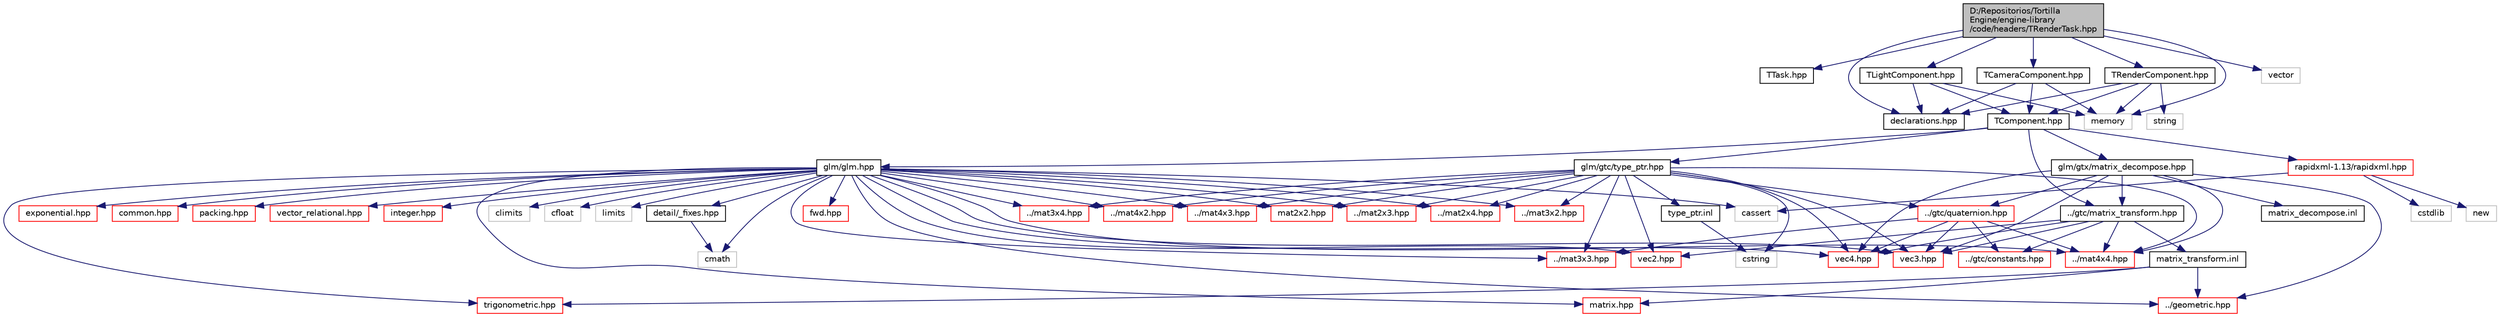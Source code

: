 digraph "D:/Repositorios/TortillaEngine/engine-library/code/headers/TRenderTask.hpp"
{
 // LATEX_PDF_SIZE
  edge [fontname="Helvetica",fontsize="10",labelfontname="Helvetica",labelfontsize="10"];
  node [fontname="Helvetica",fontsize="10",shape=record];
  Node1 [label="D:/Repositorios/Tortilla\lEngine/engine-library\l/code/headers/TRenderTask.hpp",height=0.2,width=0.4,color="black", fillcolor="grey75", style="filled", fontcolor="black",tooltip=" "];
  Node1 -> Node2 [color="midnightblue",fontsize="10",style="solid",fontname="Helvetica"];
  Node2 [label="TTask.hpp",height=0.2,width=0.4,color="black", fillcolor="white", style="filled",URL="$_t_task_8hpp.html",tooltip=" "];
  Node1 -> Node3 [color="midnightblue",fontsize="10",style="solid",fontname="Helvetica"];
  Node3 [label="declarations.hpp",height=0.2,width=0.4,color="black", fillcolor="white", style="filled",URL="$declarations_8hpp.html",tooltip=" "];
  Node1 -> Node4 [color="midnightblue",fontsize="10",style="solid",fontname="Helvetica"];
  Node4 [label="TRenderComponent.hpp",height=0.2,width=0.4,color="black", fillcolor="white", style="filled",URL="$_t_render_component_8hpp.html",tooltip=" "];
  Node4 -> Node3 [color="midnightblue",fontsize="10",style="solid",fontname="Helvetica"];
  Node4 -> Node5 [color="midnightblue",fontsize="10",style="solid",fontname="Helvetica"];
  Node5 [label="TComponent.hpp",height=0.2,width=0.4,color="black", fillcolor="white", style="filled",URL="$_t_component_8hpp.html",tooltip=" "];
  Node5 -> Node6 [color="midnightblue",fontsize="10",style="solid",fontname="Helvetica"];
  Node6 [label="glm/glm.hpp",height=0.2,width=0.4,color="black", fillcolor="white", style="filled",URL="$glm_8hpp.html",tooltip=" "];
  Node6 -> Node7 [color="midnightblue",fontsize="10",style="solid",fontname="Helvetica"];
  Node7 [label="detail/_fixes.hpp",height=0.2,width=0.4,color="black", fillcolor="white", style="filled",URL="$__fixes_8hpp.html",tooltip=" "];
  Node7 -> Node8 [color="midnightblue",fontsize="10",style="solid",fontname="Helvetica"];
  Node8 [label="cmath",height=0.2,width=0.4,color="grey75", fillcolor="white", style="filled",tooltip=" "];
  Node6 -> Node8 [color="midnightblue",fontsize="10",style="solid",fontname="Helvetica"];
  Node6 -> Node9 [color="midnightblue",fontsize="10",style="solid",fontname="Helvetica"];
  Node9 [label="climits",height=0.2,width=0.4,color="grey75", fillcolor="white", style="filled",tooltip=" "];
  Node6 -> Node10 [color="midnightblue",fontsize="10",style="solid",fontname="Helvetica"];
  Node10 [label="cfloat",height=0.2,width=0.4,color="grey75", fillcolor="white", style="filled",tooltip=" "];
  Node6 -> Node11 [color="midnightblue",fontsize="10",style="solid",fontname="Helvetica"];
  Node11 [label="limits",height=0.2,width=0.4,color="grey75", fillcolor="white", style="filled",tooltip=" "];
  Node6 -> Node12 [color="midnightblue",fontsize="10",style="solid",fontname="Helvetica"];
  Node12 [label="cassert",height=0.2,width=0.4,color="grey75", fillcolor="white", style="filled",tooltip=" "];
  Node6 -> Node13 [color="midnightblue",fontsize="10",style="solid",fontname="Helvetica"];
  Node13 [label="fwd.hpp",height=0.2,width=0.4,color="red", fillcolor="white", style="filled",URL="$fwd_8hpp.html",tooltip=" "];
  Node6 -> Node22 [color="midnightblue",fontsize="10",style="solid",fontname="Helvetica"];
  Node22 [label="vec2.hpp",height=0.2,width=0.4,color="red", fillcolor="white", style="filled",URL="$vec2_8hpp.html",tooltip=" "];
  Node6 -> Node25 [color="midnightblue",fontsize="10",style="solid",fontname="Helvetica"];
  Node25 [label="vec3.hpp",height=0.2,width=0.4,color="red", fillcolor="white", style="filled",URL="$vec3_8hpp.html",tooltip=" "];
  Node6 -> Node28 [color="midnightblue",fontsize="10",style="solid",fontname="Helvetica"];
  Node28 [label="vec4.hpp",height=0.2,width=0.4,color="red", fillcolor="white", style="filled",URL="$vec4_8hpp.html",tooltip=" "];
  Node6 -> Node31 [color="midnightblue",fontsize="10",style="solid",fontname="Helvetica"];
  Node31 [label="mat2x2.hpp",height=0.2,width=0.4,color="red", fillcolor="white", style="filled",URL="$mat2x2_8hpp.html",tooltip=" "];
  Node6 -> Node35 [color="midnightblue",fontsize="10",style="solid",fontname="Helvetica"];
  Node35 [label="../mat2x3.hpp",height=0.2,width=0.4,color="red", fillcolor="white", style="filled",URL="$mat2x3_8hpp.html",tooltip=" "];
  Node6 -> Node38 [color="midnightblue",fontsize="10",style="solid",fontname="Helvetica"];
  Node38 [label="../mat2x4.hpp",height=0.2,width=0.4,color="red", fillcolor="white", style="filled",URL="$mat2x4_8hpp.html",tooltip=" "];
  Node6 -> Node41 [color="midnightblue",fontsize="10",style="solid",fontname="Helvetica"];
  Node41 [label="../mat3x2.hpp",height=0.2,width=0.4,color="red", fillcolor="white", style="filled",URL="$mat3x2_8hpp.html",tooltip=" "];
  Node6 -> Node44 [color="midnightblue",fontsize="10",style="solid",fontname="Helvetica"];
  Node44 [label="../mat3x3.hpp",height=0.2,width=0.4,color="red", fillcolor="white", style="filled",URL="$mat3x3_8hpp.html",tooltip=" "];
  Node6 -> Node47 [color="midnightblue",fontsize="10",style="solid",fontname="Helvetica"];
  Node47 [label="../mat3x4.hpp",height=0.2,width=0.4,color="red", fillcolor="white", style="filled",URL="$mat3x4_8hpp.html",tooltip=" "];
  Node6 -> Node50 [color="midnightblue",fontsize="10",style="solid",fontname="Helvetica"];
  Node50 [label="../mat4x2.hpp",height=0.2,width=0.4,color="red", fillcolor="white", style="filled",URL="$mat4x2_8hpp.html",tooltip=" "];
  Node6 -> Node53 [color="midnightblue",fontsize="10",style="solid",fontname="Helvetica"];
  Node53 [label="../mat4x3.hpp",height=0.2,width=0.4,color="red", fillcolor="white", style="filled",URL="$mat4x3_8hpp.html",tooltip=" "];
  Node6 -> Node56 [color="midnightblue",fontsize="10",style="solid",fontname="Helvetica"];
  Node56 [label="../mat4x4.hpp",height=0.2,width=0.4,color="red", fillcolor="white", style="filled",URL="$mat4x4_8hpp.html",tooltip=" "];
  Node6 -> Node72 [color="midnightblue",fontsize="10",style="solid",fontname="Helvetica"];
  Node72 [label="trigonometric.hpp",height=0.2,width=0.4,color="red", fillcolor="white", style="filled",URL="$trigonometric_8hpp.html",tooltip=" "];
  Node6 -> Node75 [color="midnightblue",fontsize="10",style="solid",fontname="Helvetica"];
  Node75 [label="exponential.hpp",height=0.2,width=0.4,color="red", fillcolor="white", style="filled",URL="$exponential_8hpp.html",tooltip=" "];
  Node6 -> Node76 [color="midnightblue",fontsize="10",style="solid",fontname="Helvetica"];
  Node76 [label="common.hpp",height=0.2,width=0.4,color="red", fillcolor="white", style="filled",URL="$common_8hpp.html",tooltip=" "];
  Node6 -> Node77 [color="midnightblue",fontsize="10",style="solid",fontname="Helvetica"];
  Node77 [label="packing.hpp",height=0.2,width=0.4,color="red", fillcolor="white", style="filled",URL="$packing_8hpp.html",tooltip=" "];
  Node6 -> Node60 [color="midnightblue",fontsize="10",style="solid",fontname="Helvetica"];
  Node60 [label="../geometric.hpp",height=0.2,width=0.4,color="red", fillcolor="white", style="filled",URL="$geometric_8hpp.html",tooltip=" "];
  Node6 -> Node82 [color="midnightblue",fontsize="10",style="solid",fontname="Helvetica"];
  Node82 [label="matrix.hpp",height=0.2,width=0.4,color="red", fillcolor="white", style="filled",URL="$matrix_8hpp.html",tooltip=" "];
  Node6 -> Node83 [color="midnightblue",fontsize="10",style="solid",fontname="Helvetica"];
  Node83 [label="vector_relational.hpp",height=0.2,width=0.4,color="red", fillcolor="white", style="filled",URL="$vector__relational_8hpp.html",tooltip=" "];
  Node6 -> Node84 [color="midnightblue",fontsize="10",style="solid",fontname="Helvetica"];
  Node84 [label="integer.hpp",height=0.2,width=0.4,color="red", fillcolor="white", style="filled",URL="$integer_8hpp.html",tooltip=" "];
  Node5 -> Node87 [color="midnightblue",fontsize="10",style="solid",fontname="Helvetica"];
  Node87 [label="glm/gtc/type_ptr.hpp",height=0.2,width=0.4,color="black", fillcolor="white", style="filled",URL="$type__ptr_8hpp.html",tooltip=" "];
  Node87 -> Node88 [color="midnightblue",fontsize="10",style="solid",fontname="Helvetica"];
  Node88 [label="../gtc/quaternion.hpp",height=0.2,width=0.4,color="red", fillcolor="white", style="filled",URL="$gtc_2quaternion_8hpp.html",tooltip=" "];
  Node88 -> Node44 [color="midnightblue",fontsize="10",style="solid",fontname="Helvetica"];
  Node88 -> Node56 [color="midnightblue",fontsize="10",style="solid",fontname="Helvetica"];
  Node88 -> Node25 [color="midnightblue",fontsize="10",style="solid",fontname="Helvetica"];
  Node88 -> Node28 [color="midnightblue",fontsize="10",style="solid",fontname="Helvetica"];
  Node88 -> Node89 [color="midnightblue",fontsize="10",style="solid",fontname="Helvetica"];
  Node89 [label="../gtc/constants.hpp",height=0.2,width=0.4,color="red", fillcolor="white", style="filled",URL="$constants_8hpp.html",tooltip=" "];
  Node87 -> Node22 [color="midnightblue",fontsize="10",style="solid",fontname="Helvetica"];
  Node87 -> Node25 [color="midnightblue",fontsize="10",style="solid",fontname="Helvetica"];
  Node87 -> Node28 [color="midnightblue",fontsize="10",style="solid",fontname="Helvetica"];
  Node87 -> Node31 [color="midnightblue",fontsize="10",style="solid",fontname="Helvetica"];
  Node87 -> Node35 [color="midnightblue",fontsize="10",style="solid",fontname="Helvetica"];
  Node87 -> Node38 [color="midnightblue",fontsize="10",style="solid",fontname="Helvetica"];
  Node87 -> Node41 [color="midnightblue",fontsize="10",style="solid",fontname="Helvetica"];
  Node87 -> Node44 [color="midnightblue",fontsize="10",style="solid",fontname="Helvetica"];
  Node87 -> Node47 [color="midnightblue",fontsize="10",style="solid",fontname="Helvetica"];
  Node87 -> Node50 [color="midnightblue",fontsize="10",style="solid",fontname="Helvetica"];
  Node87 -> Node53 [color="midnightblue",fontsize="10",style="solid",fontname="Helvetica"];
  Node87 -> Node56 [color="midnightblue",fontsize="10",style="solid",fontname="Helvetica"];
  Node87 -> Node92 [color="midnightblue",fontsize="10",style="solid",fontname="Helvetica"];
  Node92 [label="cstring",height=0.2,width=0.4,color="grey75", fillcolor="white", style="filled",tooltip=" "];
  Node87 -> Node93 [color="midnightblue",fontsize="10",style="solid",fontname="Helvetica"];
  Node93 [label="type_ptr.inl",height=0.2,width=0.4,color="black", fillcolor="white", style="filled",URL="$type__ptr_8inl.html",tooltip=" "];
  Node93 -> Node92 [color="midnightblue",fontsize="10",style="solid",fontname="Helvetica"];
  Node5 -> Node94 [color="midnightblue",fontsize="10",style="solid",fontname="Helvetica"];
  Node94 [label="glm/gtx/matrix_decompose.hpp",height=0.2,width=0.4,color="black", fillcolor="white", style="filled",URL="$matrix__decompose_8hpp.html",tooltip=" "];
  Node94 -> Node56 [color="midnightblue",fontsize="10",style="solid",fontname="Helvetica"];
  Node94 -> Node25 [color="midnightblue",fontsize="10",style="solid",fontname="Helvetica"];
  Node94 -> Node28 [color="midnightblue",fontsize="10",style="solid",fontname="Helvetica"];
  Node94 -> Node60 [color="midnightblue",fontsize="10",style="solid",fontname="Helvetica"];
  Node94 -> Node88 [color="midnightblue",fontsize="10",style="solid",fontname="Helvetica"];
  Node94 -> Node95 [color="midnightblue",fontsize="10",style="solid",fontname="Helvetica"];
  Node95 [label="../gtc/matrix_transform.hpp",height=0.2,width=0.4,color="black", fillcolor="white", style="filled",URL="$matrix__transform_8hpp.html",tooltip=" "];
  Node95 -> Node56 [color="midnightblue",fontsize="10",style="solid",fontname="Helvetica"];
  Node95 -> Node22 [color="midnightblue",fontsize="10",style="solid",fontname="Helvetica"];
  Node95 -> Node25 [color="midnightblue",fontsize="10",style="solid",fontname="Helvetica"];
  Node95 -> Node28 [color="midnightblue",fontsize="10",style="solid",fontname="Helvetica"];
  Node95 -> Node89 [color="midnightblue",fontsize="10",style="solid",fontname="Helvetica"];
  Node95 -> Node96 [color="midnightblue",fontsize="10",style="solid",fontname="Helvetica"];
  Node96 [label="matrix_transform.inl",height=0.2,width=0.4,color="black", fillcolor="white", style="filled",URL="$matrix__transform_8inl.html",tooltip=" "];
  Node96 -> Node60 [color="midnightblue",fontsize="10",style="solid",fontname="Helvetica"];
  Node96 -> Node72 [color="midnightblue",fontsize="10",style="solid",fontname="Helvetica"];
  Node96 -> Node82 [color="midnightblue",fontsize="10",style="solid",fontname="Helvetica"];
  Node94 -> Node97 [color="midnightblue",fontsize="10",style="solid",fontname="Helvetica"];
  Node97 [label="matrix_decompose.inl",height=0.2,width=0.4,color="black", fillcolor="white", style="filled",URL="$matrix__decompose_8inl.html",tooltip=" "];
  Node5 -> Node95 [color="midnightblue",fontsize="10",style="solid",fontname="Helvetica"];
  Node5 -> Node98 [color="midnightblue",fontsize="10",style="solid",fontname="Helvetica"];
  Node98 [label="rapidxml-1.13/rapidxml.hpp",height=0.2,width=0.4,color="red", fillcolor="white", style="filled",URL="$rapidxml_8hpp.html",tooltip=" "];
  Node98 -> Node99 [color="midnightblue",fontsize="10",style="solid",fontname="Helvetica"];
  Node99 [label="cstdlib",height=0.2,width=0.4,color="grey75", fillcolor="white", style="filled",tooltip=" "];
  Node98 -> Node12 [color="midnightblue",fontsize="10",style="solid",fontname="Helvetica"];
  Node98 -> Node100 [color="midnightblue",fontsize="10",style="solid",fontname="Helvetica"];
  Node100 [label="new",height=0.2,width=0.4,color="grey75", fillcolor="white", style="filled",tooltip=" "];
  Node4 -> Node102 [color="midnightblue",fontsize="10",style="solid",fontname="Helvetica"];
  Node102 [label="memory",height=0.2,width=0.4,color="grey75", fillcolor="white", style="filled",tooltip=" "];
  Node4 -> Node103 [color="midnightblue",fontsize="10",style="solid",fontname="Helvetica"];
  Node103 [label="string",height=0.2,width=0.4,color="grey75", fillcolor="white", style="filled",tooltip=" "];
  Node1 -> Node104 [color="midnightblue",fontsize="10",style="solid",fontname="Helvetica"];
  Node104 [label="TCameraComponent.hpp",height=0.2,width=0.4,color="black", fillcolor="white", style="filled",URL="$_t_camera_component_8hpp.html",tooltip=" "];
  Node104 -> Node3 [color="midnightblue",fontsize="10",style="solid",fontname="Helvetica"];
  Node104 -> Node5 [color="midnightblue",fontsize="10",style="solid",fontname="Helvetica"];
  Node104 -> Node102 [color="midnightblue",fontsize="10",style="solid",fontname="Helvetica"];
  Node1 -> Node105 [color="midnightblue",fontsize="10",style="solid",fontname="Helvetica"];
  Node105 [label="TLightComponent.hpp",height=0.2,width=0.4,color="black", fillcolor="white", style="filled",URL="$_t_light_component_8hpp.html",tooltip=" "];
  Node105 -> Node3 [color="midnightblue",fontsize="10",style="solid",fontname="Helvetica"];
  Node105 -> Node5 [color="midnightblue",fontsize="10",style="solid",fontname="Helvetica"];
  Node105 -> Node102 [color="midnightblue",fontsize="10",style="solid",fontname="Helvetica"];
  Node1 -> Node102 [color="midnightblue",fontsize="10",style="solid",fontname="Helvetica"];
  Node1 -> Node106 [color="midnightblue",fontsize="10",style="solid",fontname="Helvetica"];
  Node106 [label="vector",height=0.2,width=0.4,color="grey75", fillcolor="white", style="filled",tooltip=" "];
}
